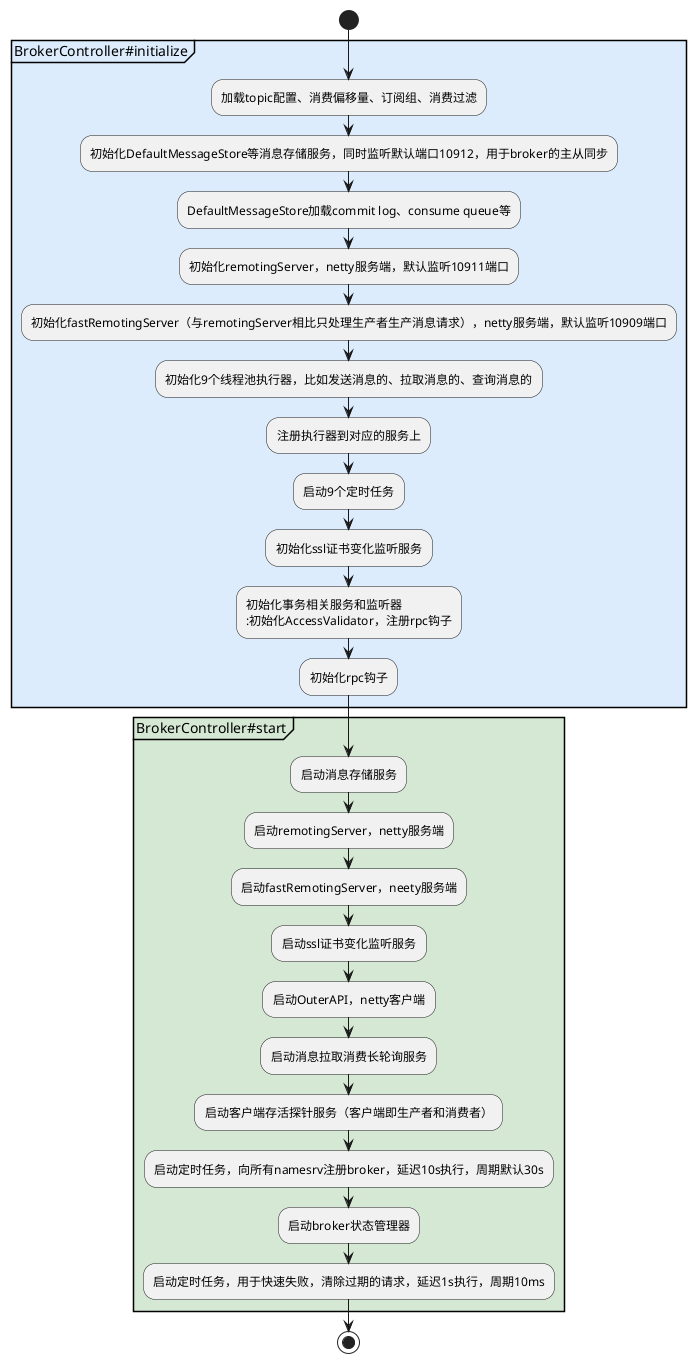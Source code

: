 @startuml
'https://plantuml.com/activity-diagram-beta

start
partition #dcecfc BrokerController#initialize {
:加载topic配置、消费偏移量、订阅组、消费过滤;
:初始化DefaultMessageStore等消息存储服务，同时监听默认端口10912，用于broker的主从同步;
:DefaultMessageStore加载commit log、consume queue等;
:初始化remotingServer，netty服务端，默认监听10911端口;
:初始化fastRemotingServer（与remotingServer相比只处理生产者生产消息请求），netty服务端，默认监听10909端口;
:初始化9个线程池执行器，比如发送消息的、拉取消息的、查询消息的;
:注册执行器到对应的服务上;
:启动9个定时任务;
:初始化ssl证书变化监听服务;
:初始化事务相关服务和监听器
:初始化AccessValidator，注册rpc钩子;
:初始化rpc钩子;
}

partition #d5e8d4 BrokerController#start {
:启动消息存储服务;
:启动remotingServer，netty服务端;
:启动fastRemotingServer，neety服务端;
:启动ssl证书变化监听服务;
:启动OuterAPI，netty客户端;
:启动消息拉取消费长轮询服务;
:启动客户端存活探针服务（客户端即生产者和消费者）;
:启动定时任务，向所有namesrv注册broker，延迟10s执行，周期默认30s;
:启动broker状态管理器;
:启动定时任务，用于快速失败，清除过期的请求，延迟1s执行，周期10ms;
}

stop

@enduml
